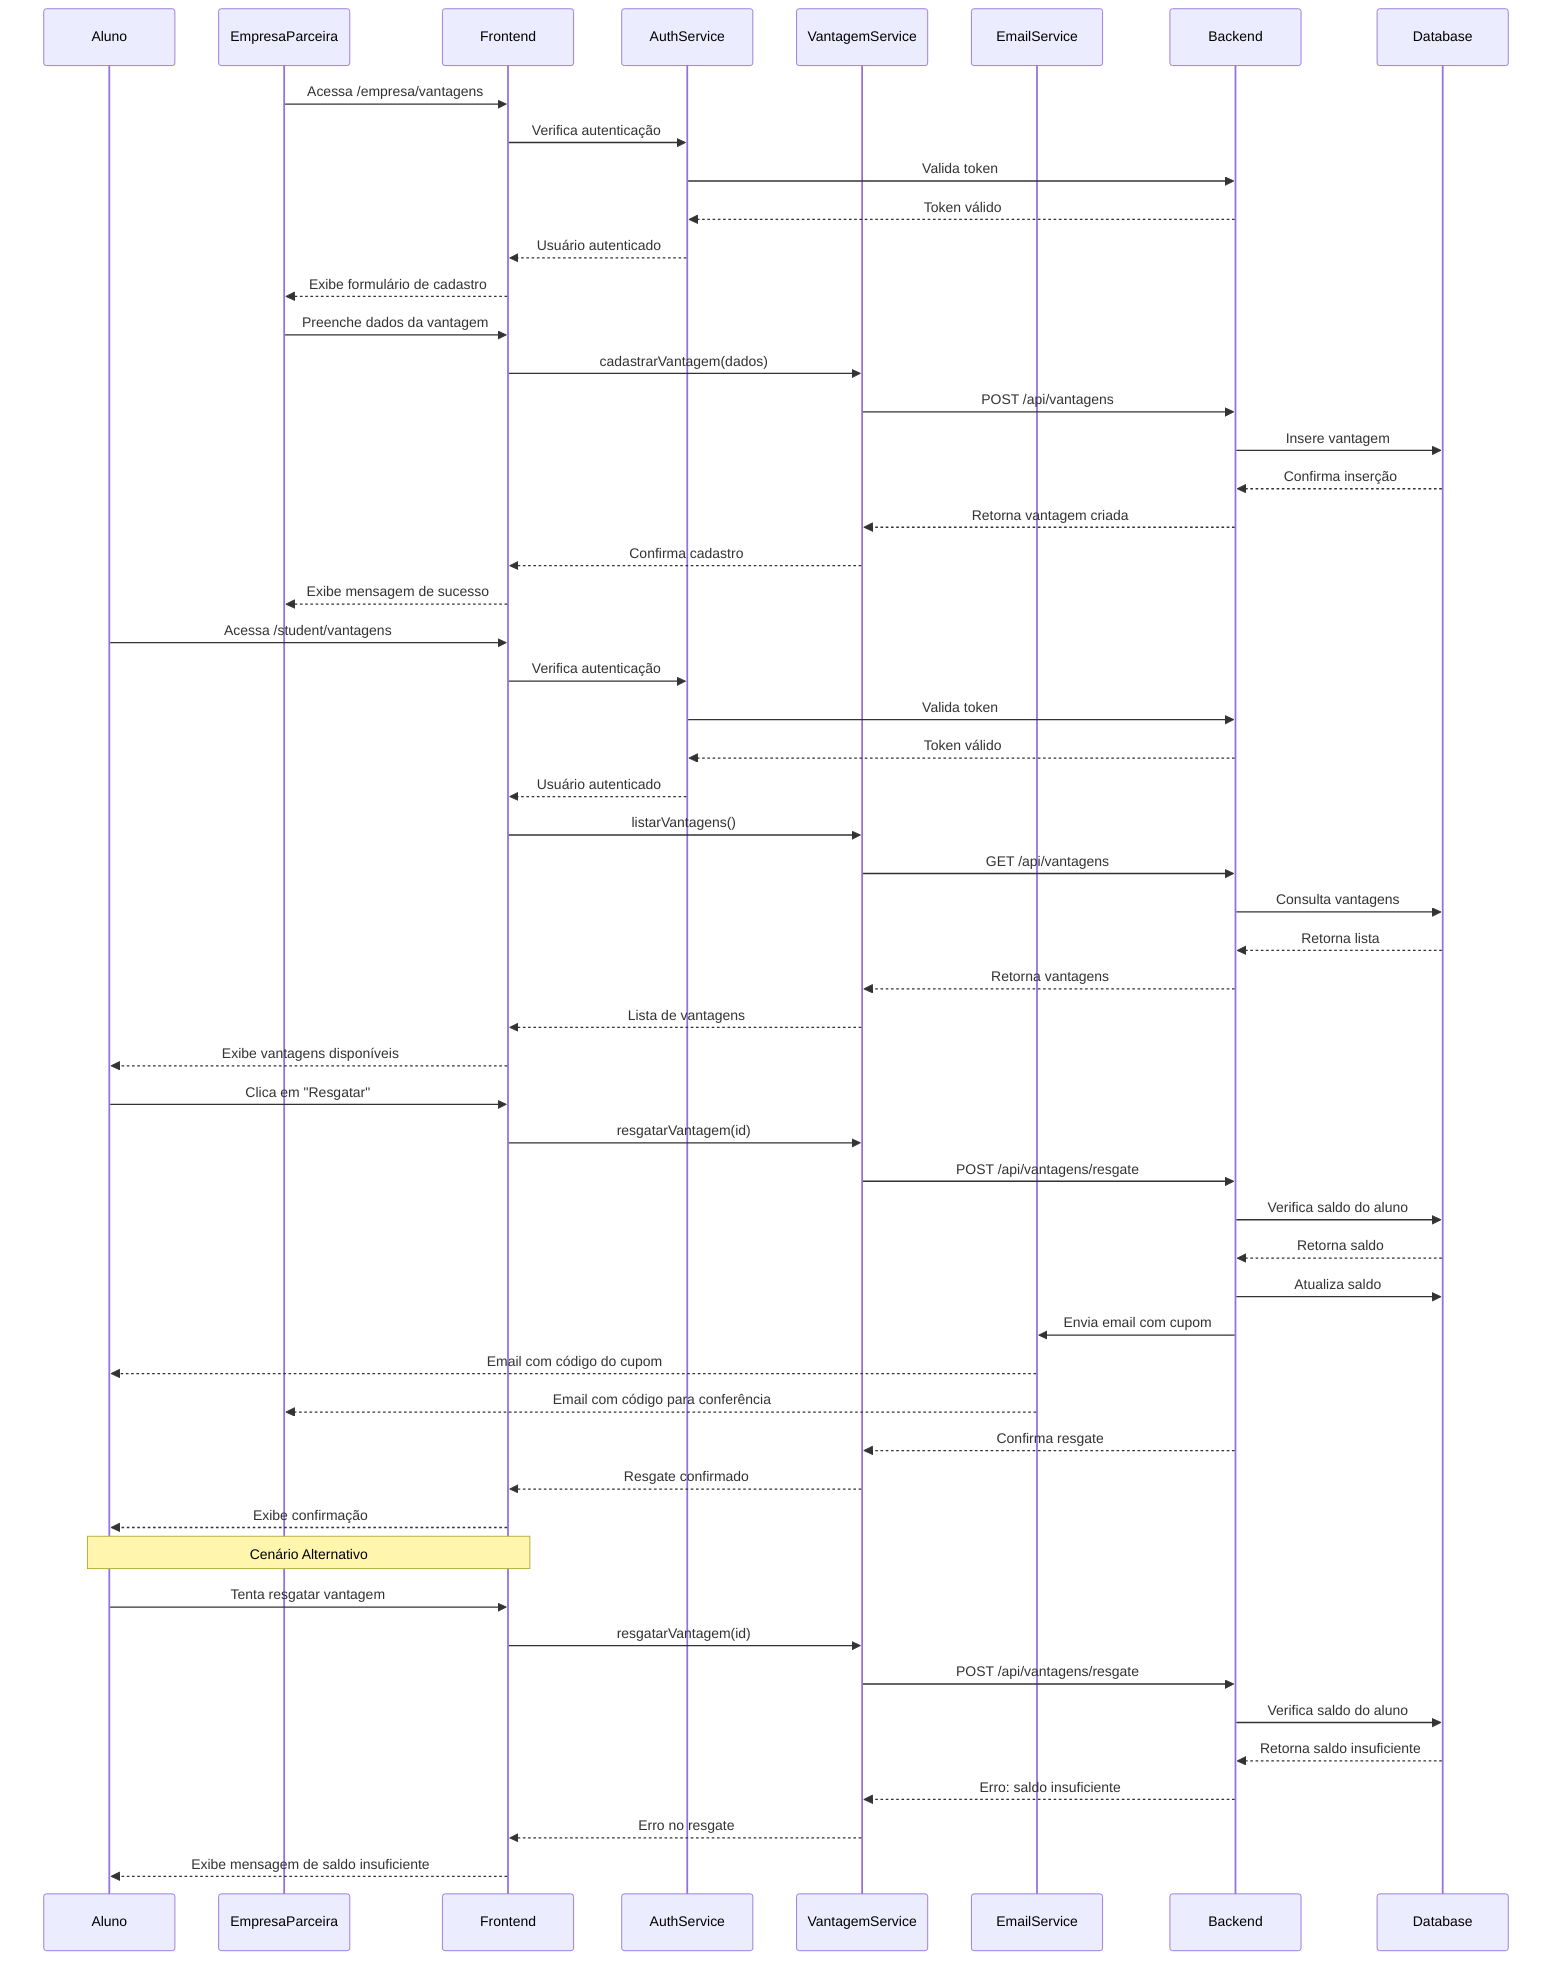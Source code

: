 sequenceDiagram
    participant Aluno
    participant EmpresaParceira
    participant Frontend
    participant AuthService
    participant VantagemService
    participant EmailService
    participant Backend
    participant Database

    %% Fluxo de Cadastro de Vantagem
    EmpresaParceira->>Frontend: Acessa /empresa/vantagens
    Frontend->>AuthService: Verifica autenticação
    AuthService->>Backend: Valida token
    Backend-->>AuthService: Token válido
    AuthService-->>Frontend: Usuário autenticado
    Frontend-->>EmpresaParceira: Exibe formulário de cadastro

    EmpresaParceira->>Frontend: Preenche dados da vantagem
    Frontend->>VantagemService: cadastrarVantagem(dados)
    VantagemService->>Backend: POST /api/vantagens
    Backend->>Database: Insere vantagem
    Database-->>Backend: Confirma inserção
    Backend-->>VantagemService: Retorna vantagem criada
    VantagemService-->>Frontend: Confirma cadastro
    Frontend-->>EmpresaParceira: Exibe mensagem de sucesso

    %% Fluxo de Listagem e Resgate de Vantagem
    Aluno->>Frontend: Acessa /student/vantagens
    Frontend->>AuthService: Verifica autenticação
    AuthService->>Backend: Valida token
    Backend-->>AuthService: Token válido
    AuthService-->>Frontend: Usuário autenticado

    Frontend->>VantagemService: listarVantagens()
    VantagemService->>Backend: GET /api/vantagens
    Backend->>Database: Consulta vantagens
    Database-->>Backend: Retorna lista
    Backend-->>VantagemService: Retorna vantagens
    VantagemService-->>Frontend: Lista de vantagens
    Frontend-->>Aluno: Exibe vantagens disponíveis

    %% Fluxo de Resgate de Vantagem
    Aluno->>Frontend: Clica em "Resgatar"
    Frontend->>VantagemService: resgatarVantagem(id)
    VantagemService->>Backend: POST /api/vantagens/resgate
    Backend->>Database: Verifica saldo do aluno
    Database-->>Backend: Retorna saldo
    Backend->>Database: Atualiza saldo
    Backend->>EmailService: Envia email com cupom
    EmailService-->>Aluno: Email com código do cupom
    EmailService-->>EmpresaParceira: Email com código para conferência
    Backend-->>VantagemService: Confirma resgate
    VantagemService-->>Frontend: Resgate confirmado
    Frontend-->>Aluno: Exibe confirmação

    %% Fluxo de Erro - Saldo Insuficiente
    Note over Aluno,Frontend: Cenário Alternativo
    Aluno->>Frontend: Tenta resgatar vantagem
    Frontend->>VantagemService: resgatarVantagem(id)
    VantagemService->>Backend: POST /api/vantagens/resgate
    Backend->>Database: Verifica saldo do aluno
    Database-->>Backend: Retorna saldo insuficiente
    Backend-->>VantagemService: Erro: saldo insuficiente
    VantagemService-->>Frontend: Erro no resgate
    Frontend-->>Aluno: Exibe mensagem de saldo insuficiente